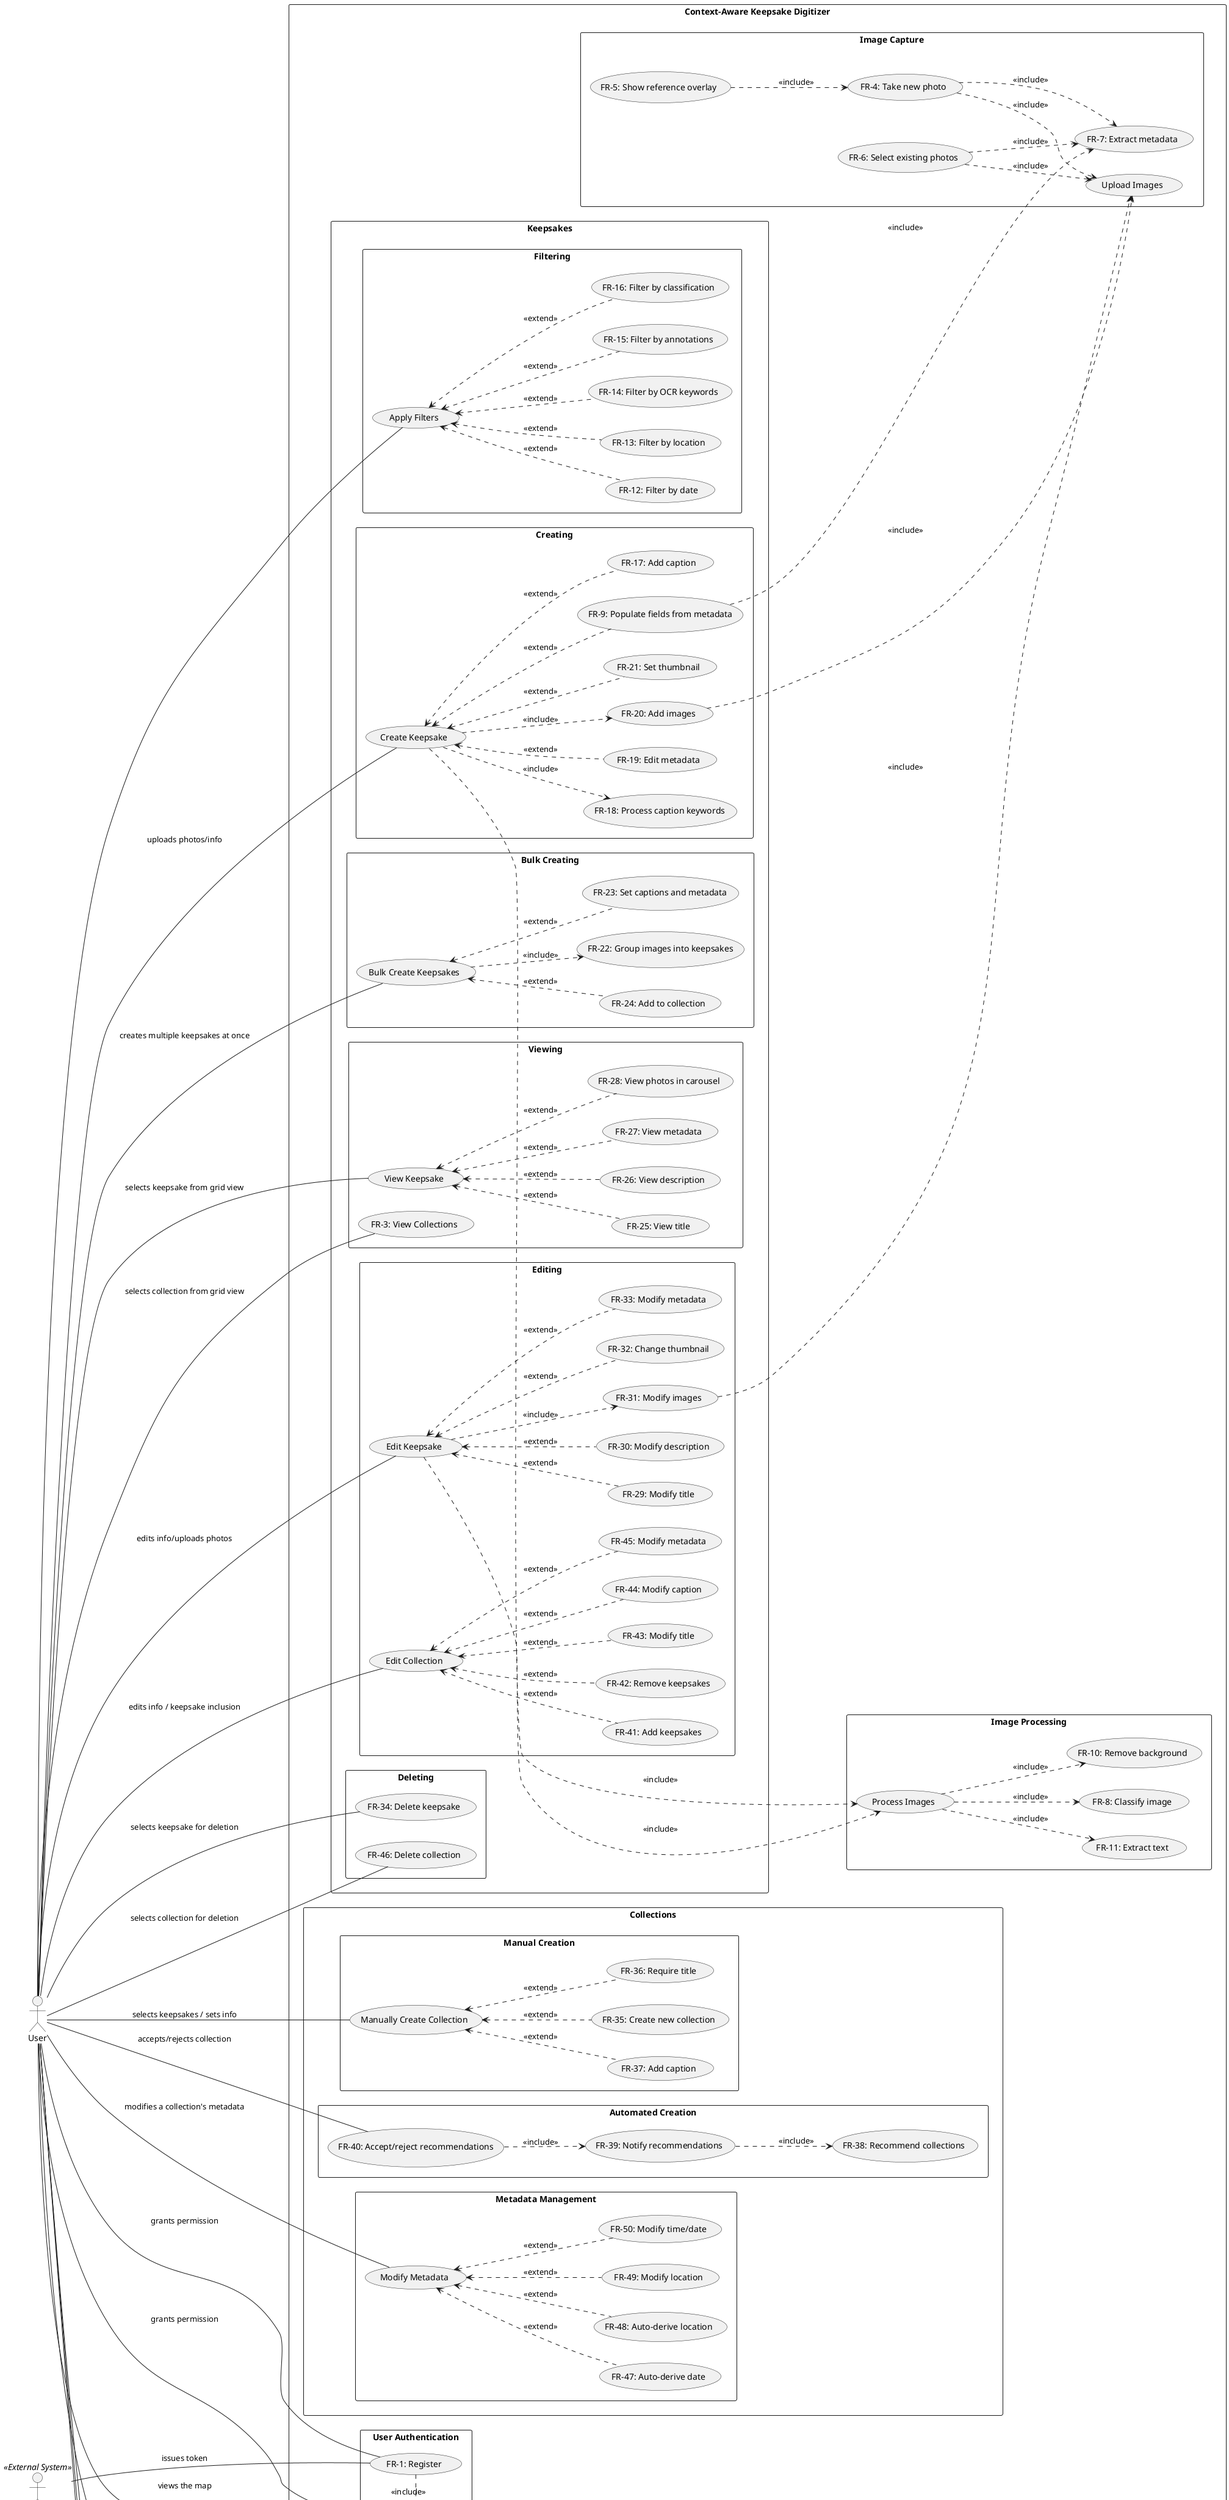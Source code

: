 ' NOTE: we may need to split this into separate diagrams where possible...
' it's going to be huge

@startuml Use Case
left to right direction
skinparam packageStyle rectangle

' Actors
actor User
actor "SSO Provider" as SSO << External System >>

' Packages/Use Cases
rectangle "Context-Aware Keepsake Digitizer" {
    package "User Authentication" {
        usecase "FR-1: Register" as FR1
        usecase "FR-2: Login" as FR2
    }

    package "Image Capture" {
        usecase "Upload Images"
        usecase "FR-4: Take new photo" as FR4
        usecase "FR-5: Show reference overlay" as FR5
        usecase "FR-6: Select existing photos" as FR6
        usecase "FR-7: Extract metadata" as FR7
    }

    package "Image Processing" {
        usecase "Process Images"
        usecase "FR-8: Classify image" as FR8
        usecase "FR-10: Remove background" as FR10
        usecase "FR-11: Extract text" as FR11
    }
 
    package "Keepsakes" {
        package "Filtering" {
            usecase "Apply Filters" as Filter  
            usecase "FR-12: Filter by date" as FR12
            usecase "FR-13: Filter by location" as FR13
            usecase "FR-14: Filter by OCR keywords" as FR14
            usecase "FR-15: Filter by annotations" as FR15
            usecase "FR-16: Filter by classification" as FR16
        }
        package "Creating" {
            usecase "Create Keepsake" 
            usecase "FR-9: Populate fields from metadata" as FR9
            usecase "FR-17: Add caption" as FR17
            usecase "FR-18: Process caption keywords" as FR18
            usecase "FR-19: Edit metadata" as FR19
            usecase "FR-20: Add images" as FR20
            usecase "FR-21: Set thumbnail" as FR21
        }
        package "Bulk Creating" {
            usecase "Bulk Create Keepsakes" 
            usecase "FR-22: Group images into keepsakes" as FR22
            usecase "FR-23: Set captions and metadata" as FR23
            usecase "FR-24: Add to collection" as FR24
        }
        package "Viewing" {
            usecase "View Keepsake"
            usecase "FR-25: View title" as FR25
            usecase "FR-26: View description" as FR26
            usecase "FR-27: View metadata" as FR27
            usecase "FR-28: View photos in carousel" as FR28
        }
        package "Editing" {
            usecase "Edit Keepsake"
            usecase "FR-29: Modify title" as FR29
            usecase "FR-30: Modify description" as FR30
            usecase "FR-31: Modify images" as FR31
            usecase "FR-32: Change thumbnail" as FR32
            usecase "FR-33: Modify metadata" as FR33
        }
        package "Deleting" {
            usecase "FR-34: Delete keepsake" as FR34
        }
    }

    package "Collections" {
        package "Viewing" {
            usecase "FR-3: View Collections" as FR3
        }
        package "Manual Creation" {
            usecase "Manually Create Collection"
            usecase "FR-35: Create new collection" as FR35
            usecase "FR-36: Require title" as FR36
            usecase "FR-37: Add caption" as FR37
        }
        package "Automated Creation" {
            usecase "FR-38: Recommend collections" as FR38
            usecase "FR-39: Notify recommendations" as FR39
            usecase "FR-40: Accept/reject recommendations" as FR40
        }
        package "Editing" {
            usecase "Edit Collection"
            usecase "FR-41: Add keepsakes" as FR41
            usecase "FR-42: Remove keepsakes" as FR42
            usecase "FR-43: Modify title" as FR43
            usecase "FR-44: Modify caption" as FR44
            usecase "FR-45: Modify metadata" as FR45
        }
        package "Deleting" {
            usecase "FR-46: Delete collection" as FR46
        }
        package "Metadata Management" {
            usecase "Modify Metadata"
            usecase "FR-47: Auto-derive date" as FR47
            usecase "FR-48: Auto-derive location" as FR48
            usecase "FR-49: Modify location" as FR49
            usecase "FR-50: Modify time/date" as FR50
        }
    }

    package "Visualization" {
        package "Map Features" {
            usecase "View Map"
            usecase "FR-51: Show collections on map" as FR51
            usecase "FR-52: Click markers to view" as FR52
        }
        package "Content Generation" {
            usecase "FR-53: Generate collages" as FR53
        }
    }

    package "Integrations" {
        package "Sharing" {
            usecase "FR-54: Share keepsakes" as FR54
            usecase "FR-55: Share collages" as FR55
        }
        package "Notifications" {
            usecase "FR-56: Special day reminders" as FR56
        }
    }
}

' User interactions
User --- (FR1) : grants permission
User --- (FR2) : grants permission 
User --- (Filter)
User --- (Create Keepsake) : uploads photos/info
User --- (Edit Keepsake) : edits info/uploads photos
User --- (View Keepsake) : selects keepsake from grid view
User --- (FR34) : selects keepsake for deletion
User --- (FR3) : selects collection from grid view
User --- (Manually Create Collection) : selects keepsakes / sets info
User --- (FR40) : accepts/rejects collection
User --- (Edit Collection) : edits info / keepsake inclusion
User --- (FR46) : selects collection for deletion
User --- (FR55) : shares a collage to social media
User --- (FR54) : shares a keepsake to social media
User --- (View Map) : views the map
User --- (FR53) : generate a collage for a collection
User --- (Modify Metadata) : modifies a collection's metadata
User --- (FR56) : views reminders from push notifications
User --- (Bulk Create Keepsakes) : creates multiple keepsakes at once

' SSO interactions
SSO --- (FR1) : issues token
SSO --- (FR2) : issues token
(FR1) .> (FR2) : <<include>>

' Image Capture
(FR5) .-> (FR4) : <<include>>
(FR4) .-> (FR7) : <<include>>
(FR6) .-> (FR7) : <<include>>
(FR4) .-> (Upload Images) : <<include>>
(FR6) .-> (Upload Images) : <<include>>

' Image Processing
(Process Images) .-> (FR8) : <<include>>
(Process Images) .-> (FR10) : <<include>>
(Process Images) .-> (FR11) : <<include>>

' Keepsake Filters
(Filter) <-. (FR12) : <<extend>>
(Filter) <-. (FR13) : <<extend>>
(Filter) <-. (FR14) : <<extend>>
(Filter) <-. (FR15) : <<extend>>
(Filter) <-. (FR16) : <<extend>>

' Create Keepsake
(Create Keepsake) <-. (FR17) : <<extend>>
(Create Keepsake) <-. (FR19) : <<extend>>
(Create Keepsake) .-> (FR20) : <<include>>
(Create Keepsake) <-. (FR21) : <<extend>>
(Create Keepsake) <-. (FR9) : <<extend>>
(Create Keepsake) .-> (FR18) : <<include>>

' Bulk Create
(Bulk Create Keepsakes) .-> (FR22) : <<include>>
(Bulk Create Keepsakes) <-. (FR23) : <<extend>>
(Bulk Create Keepsakes) <-. (FR24) : <<extend>>

' View Keepsake
(View Keepsake) <-. (FR25) : <<extend>>
(View Keepsake) <-. (FR26) : <<extend>>
(View Keepsake) <-. (FR27) : <<extend>>
(View Keepsake) <-. (FR28) : <<extend>>

' Edit Keepsake
(Edit Keepsake) <-. (FR29) : <<extend>>
(Edit Keepsake) <-. (FR30) : <<extend>>
(Edit Keepsake) .-> (FR31) : <<include>>
(Edit Keepsake) <-. (FR32) : <<extend>>
(Edit Keepsake) <-. (FR33) : <<extend>>

' Manually Create Collection
(Manually Create Collection) <-. (FR35) : <<extend>>
(Manually Create Collection) <-. (FR36) : <<extend>>
(Manually Create Collection) <-. (FR37) : <<extend>>

' System Recommended Collection
(FR40) .-> (FR39) : <<include>>
(FR39) .-> (FR38) : <<include>>

' Editing Collections
(Edit Collection) <-. (FR41) : <<extend>>
(Edit Collection) <-. (FR42) : <<extend>>
(Edit Collection) <-. (FR43) : <<extend>>
(Edit Collection) <-. (FR44) : <<extend>>
(Edit Collection) <-. (FR45) : <<extend>>

' Modify Metadata
(Modify Metadata) <-. (FR47) : <<extend>>
(Modify Metadata) <-. (FR48) : <<extend>>
(Modify Metadata) <-. (FR49) : <<extend>>
(Modify Metadata) <-. (FR50) : <<extend>>

' View Map
(View Map) .-> (FR51) : <<include>>
(View Map) <-. (FR52) : <<extend>>

' Inter-package interactions 
' NOTE: the more dashes, the longer the arrow 
' (gives some visual separation)
(Create Keepsake) .--> (Process Images) : <<include>>
(FR20) .--> (Upload Images) : <<include>>
(FR9) .--> (FR7) : <<include>>
(Edit Keepsake) .--> (Process Images) : <<include>>
(FR31) .--> (Upload Images) : <<include>>
' (FR53) <-. (FR55) : <<extend>>

@enduml
